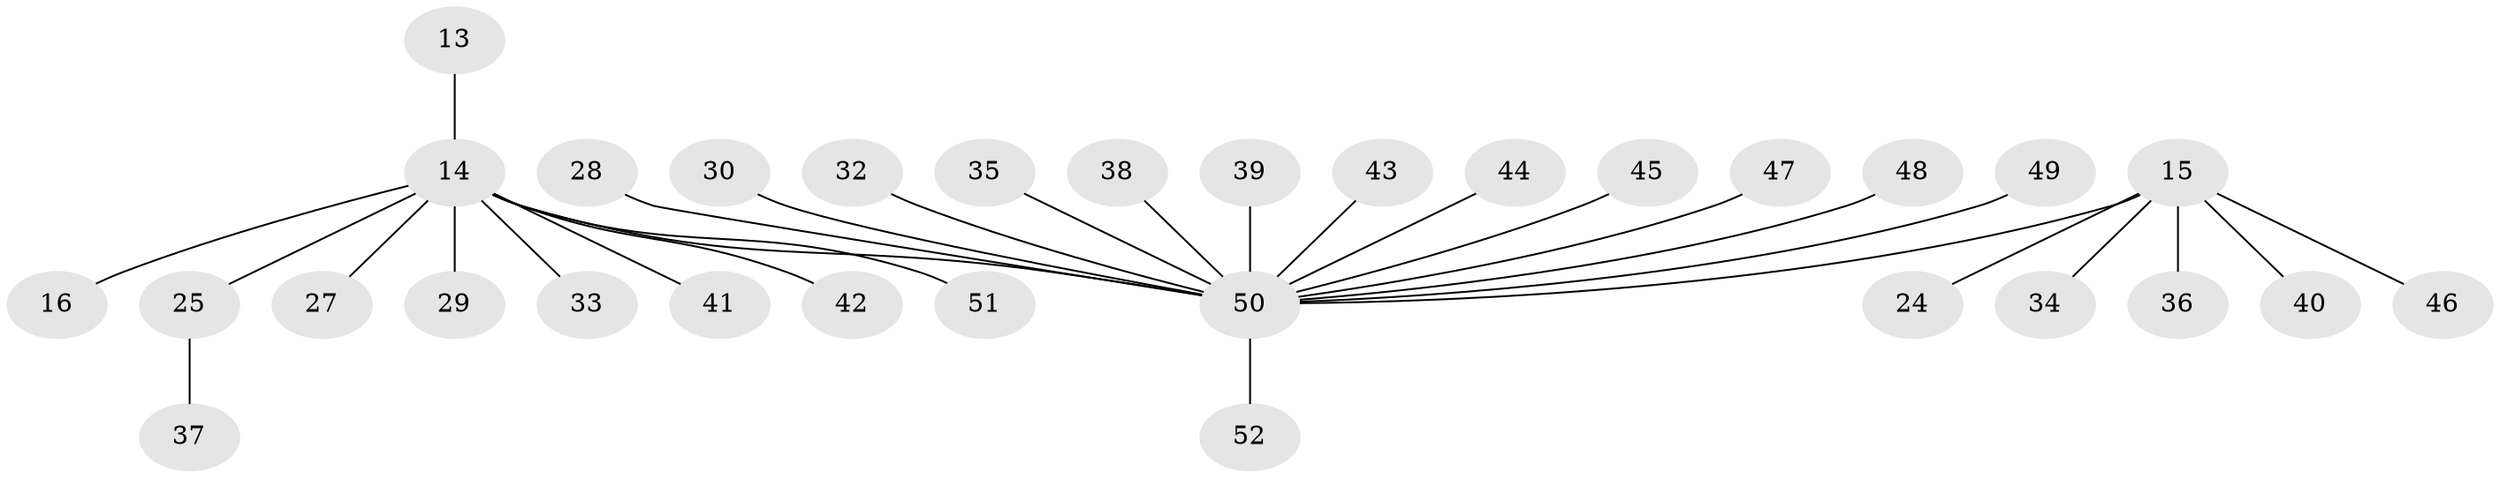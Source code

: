 // original degree distribution, {9: 0.019230769230769232, 4: 0.057692307692307696, 3: 0.07692307692307693, 8: 0.019230769230769232, 5: 0.07692307692307693, 10: 0.019230769230769232, 1: 0.5769230769230769, 2: 0.1346153846153846, 7: 0.019230769230769232}
// Generated by graph-tools (version 1.1) at 2025/59/03/04/25 21:59:10]
// undirected, 31 vertices, 30 edges
graph export_dot {
graph [start="1"]
  node [color=gray90,style=filled];
  13;
  14 [super="+4+10"];
  15 [super="+7"];
  16;
  24;
  25 [super="+17"];
  27;
  28;
  29;
  30;
  32;
  33;
  34;
  35;
  36 [super="+23"];
  37;
  38;
  39;
  40;
  41;
  42;
  43 [super="+20"];
  44 [super="+21"];
  45;
  46;
  47;
  48;
  49 [super="+26+31"];
  50 [super="+11+12+19"];
  51;
  52;
  13 -- 14;
  14 -- 27;
  14 -- 51;
  14 -- 33;
  14 -- 41;
  14 -- 16;
  14 -- 29;
  14 -- 25 [weight=2];
  14 -- 42;
  14 -- 50 [weight=6];
  15 -- 24;
  15 -- 34;
  15 -- 40;
  15 -- 46;
  15 -- 36;
  15 -- 50 [weight=5];
  25 -- 37;
  28 -- 50;
  30 -- 50;
  32 -- 50;
  35 -- 50;
  38 -- 50;
  39 -- 50;
  43 -- 50;
  44 -- 50;
  45 -- 50;
  47 -- 50;
  48 -- 50;
  49 -- 50;
  50 -- 52;
}
